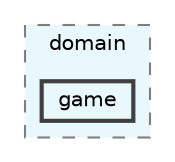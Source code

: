 digraph "src/test/java/domain/game"
{
 // LATEX_PDF_SIZE
  bgcolor="transparent";
  edge [fontname=Helvetica,fontsize=10,labelfontname=Helvetica,labelfontsize=10];
  node [fontname=Helvetica,fontsize=10,shape=box,height=0.2,width=0.4];
  compound=true
  subgraph clusterdir_b9f791e9f15fa5d71b4ce63267a14caf {
    graph [ bgcolor="#e8f8fc", pencolor="grey50", label="domain", fontname=Helvetica,fontsize=10 style="filled,dashed", URL="dir_b9f791e9f15fa5d71b4ce63267a14caf.html",tooltip=""]
  dir_aa8c1e32f81028054b84f1bbda310791 [label="game", fillcolor="#e8f8fc", color="grey25", style="filled,bold", URL="dir_aa8c1e32f81028054b84f1bbda310791.html",tooltip=""];
  }
}
